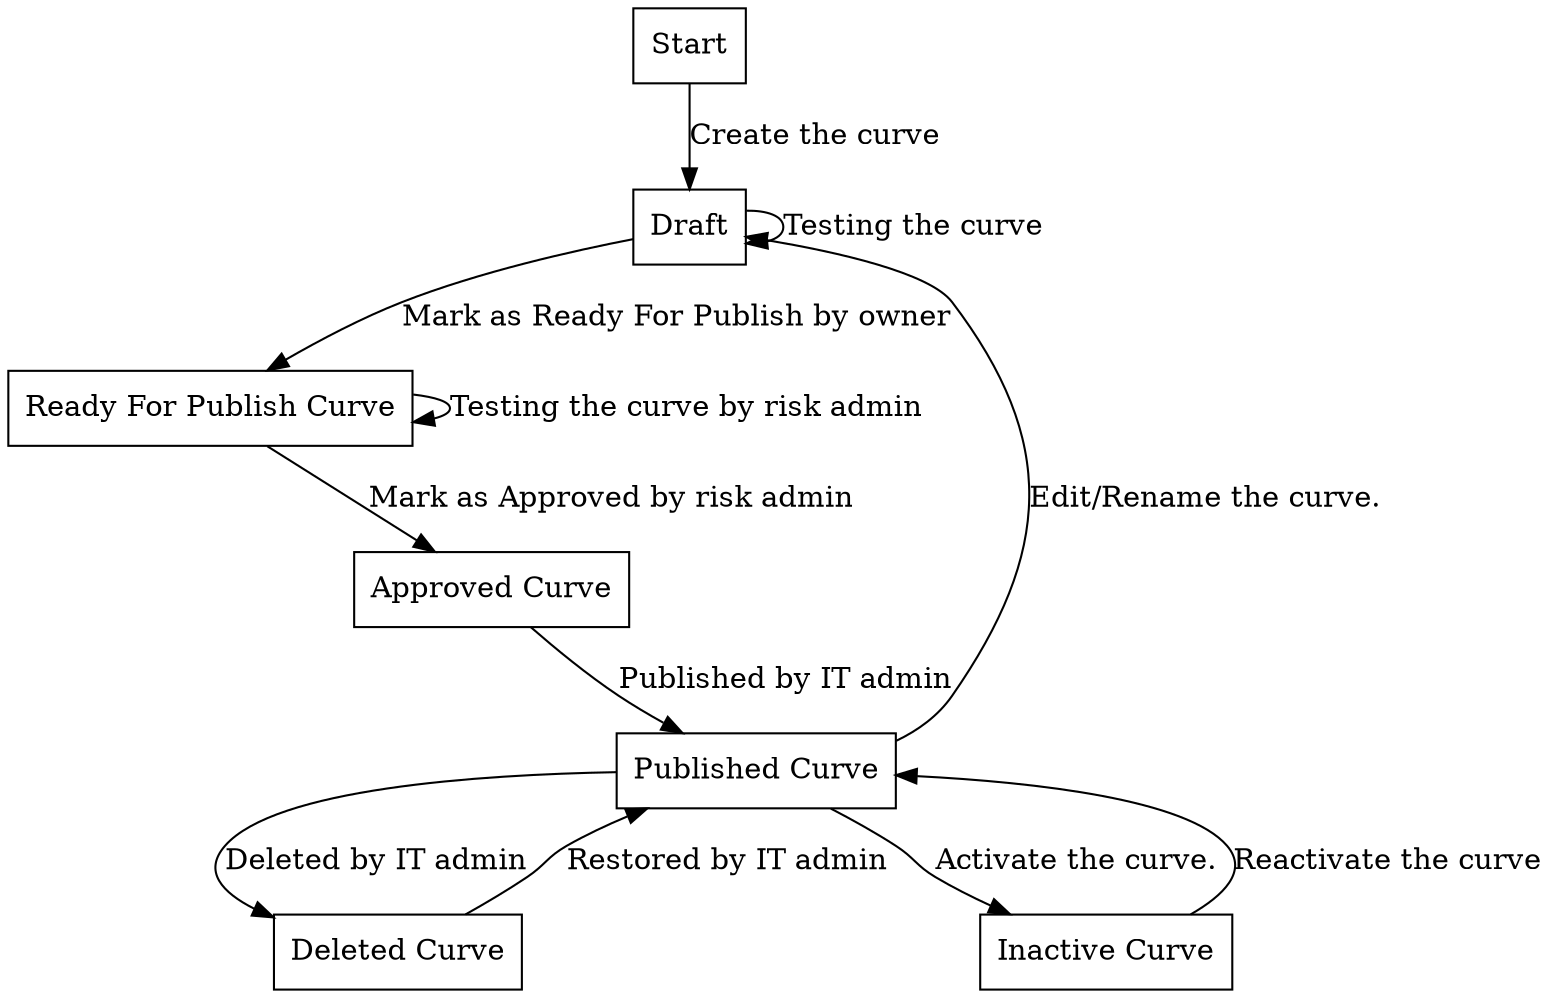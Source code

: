 digraph G {
Start                   [label="Start", shape="box"]
Draft_In_Sandbox        [label="Draft", shape="box"]
Ready_For_Publish       [label="Ready For Publish Curve", shape="box"]
Approved                [label= "Approved Curve", shape="box"]
Published_Curve         [label="Published Curve", shape="box"]
Deleted_Curve           [label="Deleted Curve", shape="box"]
Inactive_Curve          [label="Inactive Curve", shape="box"]

Start -> Draft_In_Sandbox                      [label = "Create the curve"]
Draft_In_Sandbox -> Draft_In_Sandbox           [label = "Testing the curve"]
Draft_In_Sandbox -> Ready_For_Publish          [label="Mark as Ready For Publish by owner"]
Ready_For_Publish -> Ready_For_Publish [label="Testing the curve by risk admin"]
Ready_For_Publish -> Approved    [label = "Mark as Approved by risk admin" ]
Approved -> Published_Curve      [label="Published by IT admin"]
Published_Curve -> Deleted_Curve [label="Deleted by IT admin"]
Deleted_Curve -> Published_Curve [label="Restored by IT admin"]
Inactive_Curve -> Published_Curve[label="Reactivate the curve"]
Published_Curve -> Inactive_Curve[label="Activate the curve."]
Published_Curve -> Draft_In_Sandbox[label="Edit/Rename the curve."]
}
